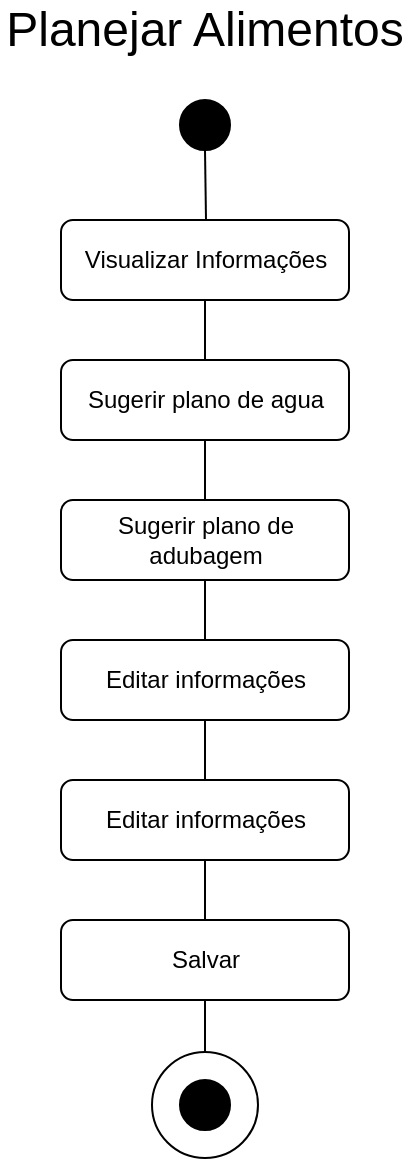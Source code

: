<mxfile version="24.3.0" type="github">
  <diagram name="Page-1" id="-JmPSKRnMrMWsj_3Vqf4">
    <mxGraphModel dx="1050" dy="522" grid="1" gridSize="10" guides="1" tooltips="1" connect="1" arrows="1" fold="1" page="1" pageScale="1" pageWidth="850" pageHeight="1100" math="0" shadow="0">
      <root>
        <mxCell id="0" />
        <mxCell id="1" parent="0" />
        <mxCell id="tSlhT_HpqHAOAED0eipg-1" value="" style="ellipse;whiteSpace=wrap;html=1;aspect=fixed;fillColor=#000000;" vertex="1" parent="1">
          <mxGeometry x="413" y="70" width="25" height="25" as="geometry" />
        </mxCell>
        <mxCell id="tSlhT_HpqHAOAED0eipg-2" value="&lt;font style=&quot;font-size: 24px;&quot;&gt;Planejar Alimentos&lt;/font&gt;" style="text;html=1;align=center;verticalAlign=middle;whiteSpace=wrap;rounded=0;" vertex="1" parent="1">
          <mxGeometry x="323" y="20" width="205" height="30" as="geometry" />
        </mxCell>
        <mxCell id="tSlhT_HpqHAOAED0eipg-3" value="Visualizar Informações" style="rounded=1;whiteSpace=wrap;html=1;" vertex="1" parent="1">
          <mxGeometry x="353.5" y="130" width="144" height="40" as="geometry" />
        </mxCell>
        <mxCell id="tSlhT_HpqHAOAED0eipg-4" value="" style="endArrow=none;html=1;rounded=0;entryX=0.5;entryY=1;entryDx=0;entryDy=0;" edge="1" parent="1" target="tSlhT_HpqHAOAED0eipg-1">
          <mxGeometry width="50" height="50" relative="1" as="geometry">
            <mxPoint x="426" y="130" as="sourcePoint" />
            <mxPoint x="450" y="220" as="targetPoint" />
          </mxGeometry>
        </mxCell>
        <mxCell id="tSlhT_HpqHAOAED0eipg-5" value="Sugerir plano de agua" style="rounded=1;whiteSpace=wrap;html=1;" vertex="1" parent="1">
          <mxGeometry x="353.5" y="200" width="144" height="40" as="geometry" />
        </mxCell>
        <mxCell id="tSlhT_HpqHAOAED0eipg-6" value="Sugerir plano de adubagem" style="rounded=1;whiteSpace=wrap;html=1;" vertex="1" parent="1">
          <mxGeometry x="353.5" y="270" width="144" height="40" as="geometry" />
        </mxCell>
        <mxCell id="tSlhT_HpqHAOAED0eipg-9" value="Editar informações" style="rounded=1;whiteSpace=wrap;html=1;" vertex="1" parent="1">
          <mxGeometry x="353.5" y="340" width="144" height="40" as="geometry" />
        </mxCell>
        <mxCell id="tSlhT_HpqHAOAED0eipg-10" value="Editar informações" style="rounded=1;whiteSpace=wrap;html=1;" vertex="1" parent="1">
          <mxGeometry x="353.5" y="410" width="144" height="40" as="geometry" />
        </mxCell>
        <mxCell id="tSlhT_HpqHAOAED0eipg-11" value="Salvar" style="rounded=1;whiteSpace=wrap;html=1;" vertex="1" parent="1">
          <mxGeometry x="353.5" y="480" width="144" height="40" as="geometry" />
        </mxCell>
        <mxCell id="tSlhT_HpqHAOAED0eipg-14" value="" style="endArrow=none;html=1;rounded=0;entryX=0.5;entryY=1;entryDx=0;entryDy=0;exitX=0.5;exitY=0;exitDx=0;exitDy=0;" edge="1" parent="1" source="tSlhT_HpqHAOAED0eipg-5" target="tSlhT_HpqHAOAED0eipg-3">
          <mxGeometry width="50" height="50" relative="1" as="geometry">
            <mxPoint x="330" y="210" as="sourcePoint" />
            <mxPoint x="380" y="160" as="targetPoint" />
          </mxGeometry>
        </mxCell>
        <mxCell id="tSlhT_HpqHAOAED0eipg-15" value="" style="endArrow=none;html=1;rounded=0;entryX=0.5;entryY=1;entryDx=0;entryDy=0;exitX=0.5;exitY=0;exitDx=0;exitDy=0;" edge="1" parent="1" source="tSlhT_HpqHAOAED0eipg-6" target="tSlhT_HpqHAOAED0eipg-5">
          <mxGeometry width="50" height="50" relative="1" as="geometry">
            <mxPoint x="220" y="330" as="sourcePoint" />
            <mxPoint x="270" y="280" as="targetPoint" />
          </mxGeometry>
        </mxCell>
        <mxCell id="tSlhT_HpqHAOAED0eipg-16" value="" style="endArrow=none;html=1;rounded=0;entryX=0.5;entryY=1;entryDx=0;entryDy=0;exitX=0.5;exitY=0;exitDx=0;exitDy=0;" edge="1" parent="1" source="tSlhT_HpqHAOAED0eipg-9" target="tSlhT_HpqHAOAED0eipg-6">
          <mxGeometry width="50" height="50" relative="1" as="geometry">
            <mxPoint x="400" y="350" as="sourcePoint" />
            <mxPoint x="450" y="300" as="targetPoint" />
          </mxGeometry>
        </mxCell>
        <mxCell id="tSlhT_HpqHAOAED0eipg-17" value="" style="endArrow=none;html=1;rounded=0;entryX=0.5;entryY=1;entryDx=0;entryDy=0;exitX=0.5;exitY=0;exitDx=0;exitDy=0;" edge="1" parent="1" source="tSlhT_HpqHAOAED0eipg-10" target="tSlhT_HpqHAOAED0eipg-9">
          <mxGeometry width="50" height="50" relative="1" as="geometry">
            <mxPoint x="200" y="470" as="sourcePoint" />
            <mxPoint x="250" y="420" as="targetPoint" />
          </mxGeometry>
        </mxCell>
        <mxCell id="tSlhT_HpqHAOAED0eipg-18" value="" style="endArrow=none;html=1;rounded=0;entryX=0.5;entryY=1;entryDx=0;entryDy=0;exitX=0.5;exitY=0;exitDx=0;exitDy=0;" edge="1" parent="1" source="tSlhT_HpqHAOAED0eipg-11" target="tSlhT_HpqHAOAED0eipg-10">
          <mxGeometry width="50" height="50" relative="1" as="geometry">
            <mxPoint x="400" y="350" as="sourcePoint" />
            <mxPoint x="450" y="300" as="targetPoint" />
          </mxGeometry>
        </mxCell>
        <mxCell id="tSlhT_HpqHAOAED0eipg-20" value="" style="ellipse;whiteSpace=wrap;html=1;aspect=fixed;" vertex="1" parent="1">
          <mxGeometry x="399" y="546" width="53" height="53" as="geometry" />
        </mxCell>
        <mxCell id="tSlhT_HpqHAOAED0eipg-19" value="" style="ellipse;whiteSpace=wrap;html=1;aspect=fixed;fillColor=#000000;" vertex="1" parent="1">
          <mxGeometry x="413" y="560" width="25" height="25" as="geometry" />
        </mxCell>
        <mxCell id="tSlhT_HpqHAOAED0eipg-21" value="" style="endArrow=none;html=1;rounded=0;entryX=0.5;entryY=1;entryDx=0;entryDy=0;exitX=0.5;exitY=0;exitDx=0;exitDy=0;" edge="1" parent="1" source="tSlhT_HpqHAOAED0eipg-20" target="tSlhT_HpqHAOAED0eipg-11">
          <mxGeometry width="50" height="50" relative="1" as="geometry">
            <mxPoint x="400" y="510" as="sourcePoint" />
            <mxPoint x="450" y="460" as="targetPoint" />
          </mxGeometry>
        </mxCell>
      </root>
    </mxGraphModel>
  </diagram>
</mxfile>
